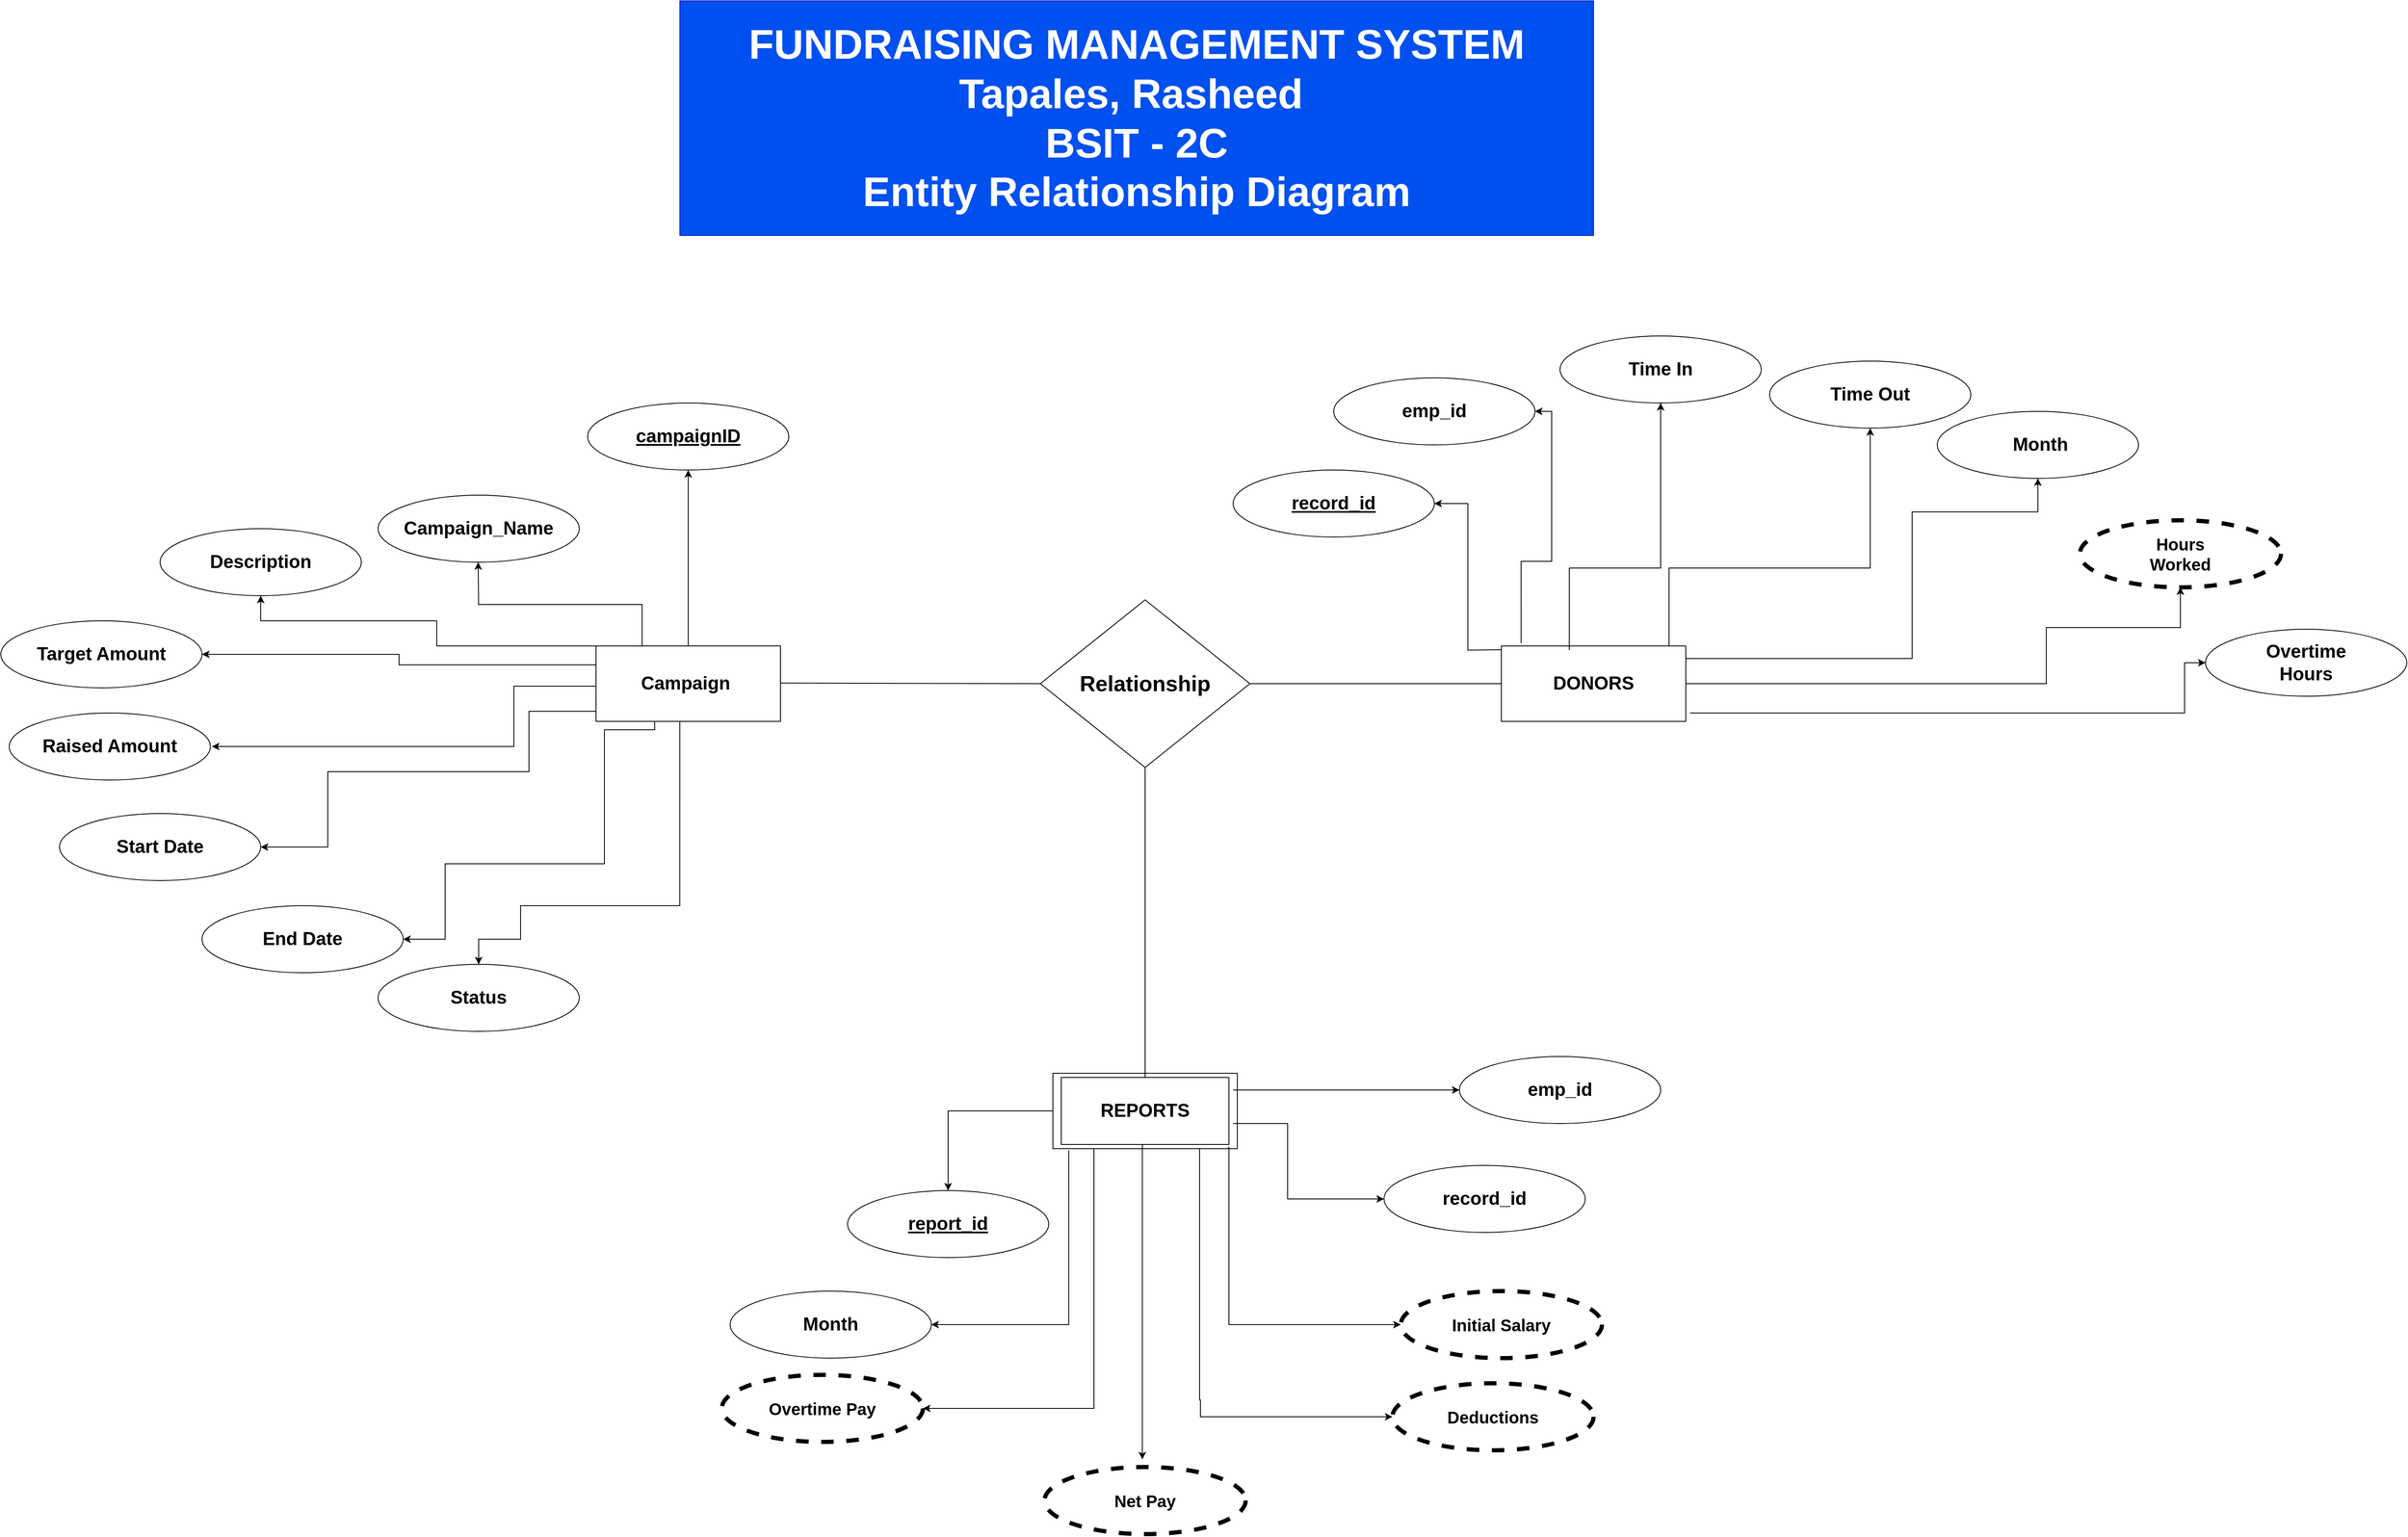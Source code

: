 <mxfile version="24.8.3">
  <diagram name="Page-1" id="g7HX3xHZX098qpuKRBNu">
    <mxGraphModel dx="2489" dy="2015" grid="1" gridSize="10" guides="1" tooltips="1" connect="1" arrows="1" fold="1" page="1" pageScale="1" pageWidth="850" pageHeight="1100" math="0" shadow="0">
      <root>
        <mxCell id="0" />
        <mxCell id="1" parent="0" />
        <mxCell id="pfuxYjEHpvVjRT3Tuvxd-3" value="&lt;font style=&quot;font-size: 49px;&quot;&gt;&lt;b style=&quot;&quot;&gt;&lt;font style=&quot;font-size: 49px;&quot;&gt;FUNDRAISING MANAGEMENT SYSTE&lt;/font&gt;&lt;/b&gt;&lt;b style=&quot;background-color: initial;&quot;&gt;&lt;font style=&quot;font-size: 49px;&quot;&gt;M&lt;/font&gt;&lt;/b&gt;&lt;/font&gt;&lt;div style=&quot;font-size: 49px;&quot;&gt;&lt;b style=&quot;background-color: initial;&quot;&gt;&lt;font style=&quot;font-size: 49px;&quot;&gt;Tapales, Rasheed&amp;nbsp;&lt;/font&gt;&lt;/b&gt;&lt;/div&gt;&lt;div style=&quot;font-size: 49px;&quot;&gt;&lt;b style=&quot;&quot;&gt;&lt;font style=&quot;font-size: 49px;&quot;&gt;BSIT - 2C&lt;br&gt;Entity Relationship Diagram&lt;/font&gt;&lt;/b&gt;&lt;/div&gt;" style="whiteSpace=wrap;html=1;align=center;fillColor=#0050ef;strokeColor=#001DBC;fontColor=#ffffff;" parent="1" vertex="1">
          <mxGeometry x="210" y="-550" width="1090" height="280" as="geometry" />
        </mxCell>
        <mxCell id="pfuxYjEHpvVjRT3Tuvxd-4" value="&lt;font size=&quot;1&quot; style=&quot;&quot;&gt;&lt;b style=&quot;font-size: 22px;&quot;&gt;Campaign&amp;nbsp;&lt;/b&gt;&lt;/font&gt;" style="whiteSpace=wrap;html=1;align=center;" parent="1" vertex="1">
          <mxGeometry x="110" y="220" width="220" height="90" as="geometry" />
        </mxCell>
        <mxCell id="pfuxYjEHpvVjRT3Tuvxd-12" value="&lt;font size=&quot;1&quot; style=&quot;&quot;&gt;&lt;b style=&quot;&quot;&gt;&lt;u style=&quot;font-size: 22px;&quot;&gt;campaignID&lt;/u&gt;&lt;/b&gt;&lt;/font&gt;" style="ellipse;whiteSpace=wrap;html=1;align=center;" parent="1" vertex="1">
          <mxGeometry x="100" y="-70" width="240" height="80" as="geometry" />
        </mxCell>
        <mxCell id="pfuxYjEHpvVjRT3Tuvxd-13" value="" style="edgeStyle=orthogonalEdgeStyle;rounded=0;orthogonalLoop=1;jettySize=auto;html=1;exitX=0.5;exitY=0;exitDx=0;exitDy=0;entryX=0.5;entryY=1;entryDx=0;entryDy=0;" parent="1" source="pfuxYjEHpvVjRT3Tuvxd-4" target="pfuxYjEHpvVjRT3Tuvxd-12" edge="1">
          <mxGeometry relative="1" as="geometry">
            <mxPoint x="370" y="185" as="sourcePoint" />
            <mxPoint x="210" y="90" as="targetPoint" />
          </mxGeometry>
        </mxCell>
        <mxCell id="pfuxYjEHpvVjRT3Tuvxd-14" value="&lt;font size=&quot;1&quot; style=&quot;&quot;&gt;&lt;b style=&quot;font-size: 22px;&quot;&gt;Campaign_Name&lt;/b&gt;&lt;/font&gt;" style="ellipse;whiteSpace=wrap;html=1;align=center;" parent="1" vertex="1">
          <mxGeometry x="-150" y="40" width="240" height="80" as="geometry" />
        </mxCell>
        <mxCell id="pfuxYjEHpvVjRT3Tuvxd-15" value="&lt;b style=&quot;&quot;&gt;&lt;font style=&quot;font-size: 22px;&quot;&gt;Description&lt;/font&gt;&lt;/b&gt;" style="ellipse;whiteSpace=wrap;html=1;align=center;" parent="1" vertex="1">
          <mxGeometry x="-410" y="80" width="240" height="80" as="geometry" />
        </mxCell>
        <mxCell id="pfuxYjEHpvVjRT3Tuvxd-16" value="&lt;b style=&quot;&quot;&gt;&lt;font style=&quot;font-size: 22px;&quot;&gt;Target Amount&lt;/font&gt;&lt;/b&gt;" style="ellipse;whiteSpace=wrap;html=1;align=center;" parent="1" vertex="1">
          <mxGeometry x="-600" y="190" width="240" height="80" as="geometry" />
        </mxCell>
        <mxCell id="pfuxYjEHpvVjRT3Tuvxd-21" value="" style="edgeStyle=orthogonalEdgeStyle;rounded=0;orthogonalLoop=1;jettySize=auto;html=1;exitX=0.25;exitY=0;exitDx=0;exitDy=0;" parent="1" source="pfuxYjEHpvVjRT3Tuvxd-4" edge="1">
          <mxGeometry relative="1" as="geometry">
            <mxPoint x="-30.59" y="260" as="sourcePoint" />
            <mxPoint x="-30.59" y="120" as="targetPoint" />
          </mxGeometry>
        </mxCell>
        <mxCell id="pfuxYjEHpvVjRT3Tuvxd-26" value="" style="edgeStyle=orthogonalEdgeStyle;rounded=0;orthogonalLoop=1;jettySize=auto;html=1;exitX=0;exitY=0;exitDx=0;exitDy=0;entryX=0.5;entryY=1;entryDx=0;entryDy=0;" parent="1" source="pfuxYjEHpvVjRT3Tuvxd-4" edge="1">
          <mxGeometry relative="1" as="geometry">
            <mxPoint x="100" y="220" as="sourcePoint" />
            <mxPoint x="-290" y="160" as="targetPoint" />
            <Array as="points">
              <mxPoint x="100" y="220" />
              <mxPoint x="-80" y="220" />
              <mxPoint x="-80" y="190" />
              <mxPoint x="-290" y="190" />
            </Array>
          </mxGeometry>
        </mxCell>
        <mxCell id="pfuxYjEHpvVjRT3Tuvxd-28" value="" style="edgeStyle=orthogonalEdgeStyle;rounded=0;orthogonalLoop=1;jettySize=auto;html=1;exitX=0;exitY=0.25;exitDx=0;exitDy=0;" parent="1" source="pfuxYjEHpvVjRT3Tuvxd-4" target="pfuxYjEHpvVjRT3Tuvxd-16" edge="1">
          <mxGeometry relative="1" as="geometry">
            <mxPoint x="100" y="249.76" as="sourcePoint" />
            <mxPoint x="-290" y="189.76" as="targetPoint" />
          </mxGeometry>
        </mxCell>
        <mxCell id="pfuxYjEHpvVjRT3Tuvxd-29" value="&lt;font size=&quot;1&quot; style=&quot;&quot;&gt;&lt;b style=&quot;font-size: 22px;&quot;&gt;Raised Amount&lt;/b&gt;&lt;/font&gt;" style="ellipse;whiteSpace=wrap;html=1;align=center;" parent="1" vertex="1">
          <mxGeometry x="-590" y="300" width="240" height="80" as="geometry" />
        </mxCell>
        <mxCell id="pfuxYjEHpvVjRT3Tuvxd-31" value="" style="edgeStyle=orthogonalEdgeStyle;rounded=0;orthogonalLoop=1;jettySize=auto;html=1;entryX=1;entryY=0.5;entryDx=0;entryDy=0;exitX=0;exitY=0.5;exitDx=0;exitDy=0;" parent="1" source="pfuxYjEHpvVjRT3Tuvxd-4" edge="1">
          <mxGeometry relative="1" as="geometry">
            <mxPoint x="100" y="268" as="sourcePoint" />
            <mxPoint x="-348.24" y="340" as="targetPoint" />
            <Array as="points">
              <mxPoint x="110" y="268" />
              <mxPoint x="12" y="268" />
              <mxPoint x="12" y="340" />
            </Array>
          </mxGeometry>
        </mxCell>
        <mxCell id="pfuxYjEHpvVjRT3Tuvxd-34" value="&lt;b style=&quot;&quot;&gt;&lt;font style=&quot;font-size: 22px;&quot;&gt;Start Date&lt;/font&gt;&lt;/b&gt;" style="ellipse;whiteSpace=wrap;html=1;align=center;" parent="1" vertex="1">
          <mxGeometry x="-530" y="420" width="240" height="80" as="geometry" />
        </mxCell>
        <mxCell id="pfuxYjEHpvVjRT3Tuvxd-35" value="&lt;b style=&quot;&quot;&gt;&lt;font style=&quot;font-size: 22px;&quot;&gt;End Date&lt;/font&gt;&lt;/b&gt;" style="ellipse;whiteSpace=wrap;html=1;align=center;" parent="1" vertex="1">
          <mxGeometry x="-360" y="530" width="240" height="80" as="geometry" />
        </mxCell>
        <mxCell id="pfuxYjEHpvVjRT3Tuvxd-36" value="" style="edgeStyle=orthogonalEdgeStyle;rounded=0;orthogonalLoop=1;jettySize=auto;html=1;exitX=0;exitY=0.75;exitDx=0;exitDy=0;entryX=1;entryY=0.5;entryDx=0;entryDy=0;" parent="1" source="pfuxYjEHpvVjRT3Tuvxd-4" edge="1">
          <mxGeometry relative="1" as="geometry">
            <mxPoint x="-160" y="580" as="sourcePoint" />
            <mxPoint x="-290" y="460" as="targetPoint" />
            <Array as="points">
              <mxPoint x="30" y="298" />
              <mxPoint x="30" y="370" />
              <mxPoint x="-210" y="370" />
              <mxPoint x="-210" y="460" />
            </Array>
          </mxGeometry>
        </mxCell>
        <mxCell id="pfuxYjEHpvVjRT3Tuvxd-41" value="" style="edgeStyle=orthogonalEdgeStyle;rounded=0;orthogonalLoop=1;jettySize=auto;html=1;entryX=1;entryY=0.5;entryDx=0;entryDy=0;exitX=0.318;exitY=1;exitDx=0;exitDy=0;exitPerimeter=0;" parent="1" source="pfuxYjEHpvVjRT3Tuvxd-4" edge="1" target="pfuxYjEHpvVjRT3Tuvxd-35">
          <mxGeometry relative="1" as="geometry">
            <mxPoint x="170" y="420" as="sourcePoint" />
            <mxPoint x="-70" y="660" as="targetPoint" />
            <Array as="points">
              <mxPoint x="180" y="320" />
              <mxPoint x="120" y="320" />
              <mxPoint x="120" y="480" />
              <mxPoint x="-70" y="480" />
              <mxPoint x="-70" y="570" />
            </Array>
          </mxGeometry>
        </mxCell>
        <mxCell id="pfuxYjEHpvVjRT3Tuvxd-43" value="&lt;font style=&quot;font-size: 26px;&quot;&gt;&lt;b&gt;Relationship&lt;/b&gt;&lt;/font&gt;" style="shape=rhombus;perimeter=rhombusPerimeter;whiteSpace=wrap;html=1;align=center;" parent="1" vertex="1">
          <mxGeometry x="640" y="165" width="250" height="200" as="geometry" />
        </mxCell>
        <mxCell id="pfuxYjEHpvVjRT3Tuvxd-45" value="" style="endArrow=none;html=1;rounded=0;entryX=0;entryY=0.5;entryDx=0;entryDy=0;" parent="1" target="pfuxYjEHpvVjRT3Tuvxd-43" edge="1">
          <mxGeometry relative="1" as="geometry">
            <mxPoint x="330" y="264.29" as="sourcePoint" />
            <mxPoint x="490" y="264.29" as="targetPoint" />
          </mxGeometry>
        </mxCell>
        <mxCell id="pfuxYjEHpvVjRT3Tuvxd-47" value="&lt;font size=&quot;1&quot; style=&quot;&quot;&gt;&lt;b style=&quot;font-size: 22px;&quot;&gt;DONORS&lt;/b&gt;&lt;/font&gt;" style="whiteSpace=wrap;html=1;align=center;" parent="1" vertex="1">
          <mxGeometry x="1190" y="220" width="220" height="90" as="geometry" />
        </mxCell>
        <mxCell id="pfuxYjEHpvVjRT3Tuvxd-49" value="" style="endArrow=none;html=1;rounded=0;entryX=0;entryY=0.5;entryDx=0;entryDy=0;exitX=1;exitY=0.5;exitDx=0;exitDy=0;" parent="1" source="pfuxYjEHpvVjRT3Tuvxd-43" target="pfuxYjEHpvVjRT3Tuvxd-47" edge="1">
          <mxGeometry relative="1" as="geometry">
            <mxPoint x="980" y="264.64" as="sourcePoint" />
            <mxPoint x="1380" y="265.35" as="targetPoint" />
          </mxGeometry>
        </mxCell>
        <mxCell id="pfuxYjEHpvVjRT3Tuvxd-52" value="&lt;font size=&quot;1&quot; style=&quot;&quot;&gt;&lt;b style=&quot;&quot;&gt;&lt;u style=&quot;font-size: 22px;&quot;&gt;record_id&lt;/u&gt;&lt;/b&gt;&lt;/font&gt;" style="ellipse;whiteSpace=wrap;html=1;align=center;" parent="1" vertex="1">
          <mxGeometry x="870" y="10" width="240" height="80" as="geometry" />
        </mxCell>
        <mxCell id="pfuxYjEHpvVjRT3Tuvxd-53" value="" style="edgeStyle=orthogonalEdgeStyle;rounded=0;orthogonalLoop=1;jettySize=auto;html=1;exitX=0.5;exitY=0;exitDx=0;exitDy=0;entryX=1;entryY=0.5;entryDx=0;entryDy=0;" parent="1" target="pfuxYjEHpvVjRT3Tuvxd-52" edge="1">
          <mxGeometry relative="1" as="geometry">
            <mxPoint x="1190" y="224.5" as="sourcePoint" />
            <mxPoint x="1080" y="49.5" as="targetPoint" />
          </mxGeometry>
        </mxCell>
        <mxCell id="pfuxYjEHpvVjRT3Tuvxd-54" value="&lt;font size=&quot;1&quot; style=&quot;&quot;&gt;&lt;b style=&quot;&quot;&gt;&lt;span style=&quot;font-size: 22px;&quot;&gt;emp_id&lt;/span&gt;&lt;/b&gt;&lt;/font&gt;" style="ellipse;whiteSpace=wrap;html=1;align=center;" parent="1" vertex="1">
          <mxGeometry x="990" y="-100" width="240" height="80" as="geometry" />
        </mxCell>
        <mxCell id="pfuxYjEHpvVjRT3Tuvxd-56" value="&lt;font size=&quot;1&quot; style=&quot;&quot;&gt;&lt;b style=&quot;font-size: 22px;&quot;&gt;Time In&lt;/b&gt;&lt;/font&gt;" style="ellipse;whiteSpace=wrap;html=1;align=center;" parent="1" vertex="1">
          <mxGeometry x="1260" y="-150" width="240" height="80" as="geometry" />
        </mxCell>
        <mxCell id="pfuxYjEHpvVjRT3Tuvxd-57" value="&lt;span style=&quot;font-size: 22px;&quot;&gt;&lt;b&gt;Time Out&lt;/b&gt;&lt;/span&gt;" style="ellipse;whiteSpace=wrap;html=1;align=center;" parent="1" vertex="1">
          <mxGeometry x="1510" y="-120" width="240" height="80" as="geometry" />
        </mxCell>
        <mxCell id="pfuxYjEHpvVjRT3Tuvxd-58" value="&lt;span style=&quot;font-size: 22px;&quot;&gt;&lt;b&gt;&amp;nbsp;Month&lt;/b&gt;&lt;/span&gt;" style="ellipse;whiteSpace=wrap;html=1;align=center;" parent="1" vertex="1">
          <mxGeometry x="1710" y="-60" width="240" height="80" as="geometry" />
        </mxCell>
        <mxCell id="pfuxYjEHpvVjRT3Tuvxd-60" value="&lt;span style=&quot;font-size: 22px;&quot;&gt;&lt;b&gt;Overtime&lt;/b&gt;&lt;/span&gt;&lt;div&gt;&lt;span style=&quot;font-size: 22px;&quot;&gt;&lt;b&gt;Hours&lt;/b&gt;&lt;/span&gt;&lt;/div&gt;" style="ellipse;whiteSpace=wrap;html=1;align=center;" parent="1" vertex="1">
          <mxGeometry x="2030" y="200" width="240" height="80" as="geometry" />
        </mxCell>
        <mxCell id="pfuxYjEHpvVjRT3Tuvxd-61" value="" style="edgeStyle=orthogonalEdgeStyle;rounded=0;orthogonalLoop=1;jettySize=auto;html=1;exitX=0.107;exitY=-0.037;exitDx=0;exitDy=0;entryX=1;entryY=0.5;entryDx=0;entryDy=0;exitPerimeter=0;" parent="1" source="pfuxYjEHpvVjRT3Tuvxd-47" target="pfuxYjEHpvVjRT3Tuvxd-54" edge="1">
          <mxGeometry relative="1" as="geometry">
            <mxPoint x="1330" y="119.44" as="sourcePoint" />
            <mxPoint x="1250" y="-55.06" as="targetPoint" />
            <Array as="points">
              <mxPoint x="1213" y="119" />
              <mxPoint x="1250" y="119" />
              <mxPoint x="1250" y="-60" />
            </Array>
          </mxGeometry>
        </mxCell>
        <mxCell id="pfuxYjEHpvVjRT3Tuvxd-62" value="&lt;b style=&quot;font-size: 20px;&quot;&gt;&lt;font style=&quot;font-size: 20px;&quot;&gt;&amp;nbsp;&lt;/font&gt;&lt;/b&gt;&lt;b style=&quot;font-size: 20px; background-color: initial;&quot;&gt;Hours&amp;nbsp;&lt;/b&gt;&lt;div style=&quot;font-size: 20px;&quot;&gt;&lt;b style=&quot;&quot;&gt;&lt;font style=&quot;font-size: 20px;&quot;&gt;Worked&lt;/font&gt;&lt;/b&gt;&lt;/div&gt;" style="ellipse;whiteSpace=wrap;html=1;align=center;dashed=1;strokeWidth=5;" parent="1" vertex="1">
          <mxGeometry x="1880" y="70" width="240" height="80" as="geometry" />
        </mxCell>
        <mxCell id="pfuxYjEHpvVjRT3Tuvxd-63" value="" style="edgeStyle=orthogonalEdgeStyle;rounded=0;orthogonalLoop=1;jettySize=auto;html=1;exitX=0.107;exitY=-0.037;exitDx=0;exitDy=0;exitPerimeter=0;entryX=0.5;entryY=1;entryDx=0;entryDy=0;" parent="1" target="pfuxYjEHpvVjRT3Tuvxd-56" edge="1">
          <mxGeometry relative="1" as="geometry">
            <mxPoint x="1271" y="225" as="sourcePoint" />
            <mxPoint x="1390" y="-40" as="targetPoint" />
            <Array as="points">
              <mxPoint x="1271" y="127" />
              <mxPoint x="1380" y="127" />
            </Array>
          </mxGeometry>
        </mxCell>
        <mxCell id="pfuxYjEHpvVjRT3Tuvxd-64" value="" style="edgeStyle=orthogonalEdgeStyle;rounded=0;orthogonalLoop=1;jettySize=auto;html=1;entryX=0.5;entryY=1;entryDx=0;entryDy=0;" parent="1" target="pfuxYjEHpvVjRT3Tuvxd-57" edge="1">
          <mxGeometry relative="1" as="geometry">
            <mxPoint x="1360" y="220" as="sourcePoint" />
            <mxPoint x="1640" y="40" as="targetPoint" />
            <Array as="points">
              <mxPoint x="1360" y="220" />
              <mxPoint x="1390" y="220" />
              <mxPoint x="1390" y="127" />
              <mxPoint x="1630" y="127" />
            </Array>
          </mxGeometry>
        </mxCell>
        <mxCell id="pfuxYjEHpvVjRT3Tuvxd-66" value="" style="edgeStyle=orthogonalEdgeStyle;rounded=0;orthogonalLoop=1;jettySize=auto;html=1;exitX=1;exitY=0.5;exitDx=0;exitDy=0;entryX=0.5;entryY=1;entryDx=0;entryDy=0;" parent="1" edge="1">
          <mxGeometry relative="1" as="geometry">
            <mxPoint x="1410" y="235" as="sourcePoint" />
            <mxPoint x="1830" y="20" as="targetPoint" />
            <Array as="points">
              <mxPoint x="1680" y="235" />
              <mxPoint x="1680" y="60" />
              <mxPoint x="1830" y="60" />
            </Array>
          </mxGeometry>
        </mxCell>
        <mxCell id="pfuxYjEHpvVjRT3Tuvxd-67" value="" style="edgeStyle=orthogonalEdgeStyle;rounded=0;orthogonalLoop=1;jettySize=auto;html=1;exitX=1;exitY=0.5;exitDx=0;exitDy=0;entryX=0.5;entryY=1;entryDx=0;entryDy=0;" parent="1" source="pfuxYjEHpvVjRT3Tuvxd-47" target="pfuxYjEHpvVjRT3Tuvxd-62" edge="1">
          <mxGeometry relative="1" as="geometry">
            <mxPoint x="1570" y="372.5" as="sourcePoint" />
            <mxPoint x="1990" y="157.5" as="targetPoint" />
            <Array as="points">
              <mxPoint x="1840" y="265" />
              <mxPoint x="1840" y="198" />
              <mxPoint x="2000" y="198" />
            </Array>
          </mxGeometry>
        </mxCell>
        <mxCell id="pfuxYjEHpvVjRT3Tuvxd-68" value="" style="edgeStyle=orthogonalEdgeStyle;rounded=0;orthogonalLoop=1;jettySize=auto;html=1;exitX=1;exitY=0.5;exitDx=0;exitDy=0;entryX=0;entryY=0.5;entryDx=0;entryDy=0;" parent="1" target="pfuxYjEHpvVjRT3Tuvxd-60" edge="1">
          <mxGeometry relative="1" as="geometry">
            <mxPoint x="1415" y="300" as="sourcePoint" />
            <mxPoint x="2010" y="240" as="targetPoint" />
            <Array as="points">
              <mxPoint x="2005" y="300" />
              <mxPoint x="2005" y="240" />
            </Array>
          </mxGeometry>
        </mxCell>
        <mxCell id="pfuxYjEHpvVjRT3Tuvxd-70" value="&lt;font size=&quot;1&quot; style=&quot;&quot;&gt;&lt;b style=&quot;font-size: 22px;&quot;&gt;EMPLOYEE&lt;/b&gt;&lt;/font&gt;" style="whiteSpace=wrap;html=1;align=center;" parent="1" vertex="1">
          <mxGeometry x="655" y="730" width="220" height="90" as="geometry" />
        </mxCell>
        <mxCell id="pfuxYjEHpvVjRT3Tuvxd-71" value="&lt;span style=&quot;font-size: 22px;&quot;&gt;&lt;b&gt;REPORTS&lt;/b&gt;&lt;/span&gt;" style="whiteSpace=wrap;html=1;align=center;" parent="1" vertex="1">
          <mxGeometry x="665" y="735" width="200" height="80" as="geometry" />
        </mxCell>
        <mxCell id="pfuxYjEHpvVjRT3Tuvxd-72" value="" style="endArrow=none;html=1;rounded=0;entryX=0.5;entryY=0;entryDx=0;entryDy=0;exitX=0.5;exitY=1;exitDx=0;exitDy=0;" parent="1" source="pfuxYjEHpvVjRT3Tuvxd-43" target="pfuxYjEHpvVjRT3Tuvxd-71" edge="1">
          <mxGeometry relative="1" as="geometry">
            <mxPoint x="720" y="450" as="sourcePoint" />
            <mxPoint x="1020" y="450" as="targetPoint" />
          </mxGeometry>
        </mxCell>
        <mxCell id="pfuxYjEHpvVjRT3Tuvxd-73" value="&lt;font size=&quot;1&quot; style=&quot;&quot;&gt;&lt;b style=&quot;&quot;&gt;&lt;u style=&quot;font-size: 22px;&quot;&gt;report_id&lt;/u&gt;&lt;/b&gt;&lt;/font&gt;" style="ellipse;whiteSpace=wrap;html=1;align=center;" parent="1" vertex="1">
          <mxGeometry x="410" y="870" width="240" height="80" as="geometry" />
        </mxCell>
        <mxCell id="pfuxYjEHpvVjRT3Tuvxd-74" value="" style="edgeStyle=orthogonalEdgeStyle;rounded=0;orthogonalLoop=1;jettySize=auto;html=1;exitX=0;exitY=0.5;exitDx=0;exitDy=0;entryX=0.5;entryY=0;entryDx=0;entryDy=0;" parent="1" source="pfuxYjEHpvVjRT3Tuvxd-70" target="pfuxYjEHpvVjRT3Tuvxd-73" edge="1">
          <mxGeometry relative="1" as="geometry">
            <mxPoint x="470" y="820" as="sourcePoint" />
            <mxPoint x="470" y="610" as="targetPoint" />
          </mxGeometry>
        </mxCell>
        <mxCell id="pfuxYjEHpvVjRT3Tuvxd-76" value="" style="edgeStyle=orthogonalEdgeStyle;rounded=0;orthogonalLoop=1;jettySize=auto;html=1;exitX=1;exitY=0.5;exitDx=0;exitDy=0;entryX=0;entryY=0.5;entryDx=0;entryDy=0;" parent="1" target="pfuxYjEHpvVjRT3Tuvxd-89" edge="1">
          <mxGeometry relative="1" as="geometry">
            <mxPoint x="870" y="790" as="sourcePoint" />
            <mxPoint x="1025" y="885" as="targetPoint" />
            <Array as="points">
              <mxPoint x="935" y="790" />
              <mxPoint x="935" y="880" />
            </Array>
          </mxGeometry>
        </mxCell>
        <mxCell id="pfuxYjEHpvVjRT3Tuvxd-77" value="&lt;span style=&quot;font-size: 22px;&quot;&gt;&lt;b&gt;Month&lt;/b&gt;&lt;/span&gt;" style="ellipse;whiteSpace=wrap;html=1;align=center;" parent="1" vertex="1">
          <mxGeometry x="270" y="990" width="240" height="80" as="geometry" />
        </mxCell>
        <mxCell id="pfuxYjEHpvVjRT3Tuvxd-79" value="&lt;span style=&quot;font-size: 20px;&quot;&gt;&lt;b&gt;Initial Salary&lt;/b&gt;&lt;/span&gt;" style="ellipse;whiteSpace=wrap;html=1;align=center;dashed=1;strokeWidth=5;" parent="1" vertex="1">
          <mxGeometry x="1070" y="990" width="240" height="80" as="geometry" />
        </mxCell>
        <mxCell id="pfuxYjEHpvVjRT3Tuvxd-80" value="" style="edgeStyle=orthogonalEdgeStyle;rounded=0;orthogonalLoop=1;jettySize=auto;html=1;entryX=1;entryY=0.5;entryDx=0;entryDy=0;exitX=0.086;exitY=1.022;exitDx=0;exitDy=0;exitPerimeter=0;" parent="1" source="pfuxYjEHpvVjRT3Tuvxd-70" target="pfuxYjEHpvVjRT3Tuvxd-77" edge="1">
          <mxGeometry relative="1" as="geometry">
            <mxPoint x="730" y="920" as="sourcePoint" />
            <mxPoint x="630" y="1115" as="targetPoint" />
            <Array as="points">
              <mxPoint x="674" y="1030" />
            </Array>
          </mxGeometry>
        </mxCell>
        <mxCell id="pfuxYjEHpvVjRT3Tuvxd-81" value="" style="edgeStyle=orthogonalEdgeStyle;rounded=0;orthogonalLoop=1;jettySize=auto;html=1;entryX=0;entryY=0.5;entryDx=0;entryDy=0;exitX=0.949;exitY=0.983;exitDx=0;exitDy=0;exitPerimeter=0;" parent="1" source="pfuxYjEHpvVjRT3Tuvxd-70" target="pfuxYjEHpvVjRT3Tuvxd-79" edge="1">
          <mxGeometry relative="1" as="geometry">
            <mxPoint x="865" y="830" as="sourcePoint" />
            <mxPoint x="701" y="1038" as="targetPoint" />
            <Array as="points">
              <mxPoint x="865" y="1030" />
            </Array>
          </mxGeometry>
        </mxCell>
        <mxCell id="pfuxYjEHpvVjRT3Tuvxd-82" value="&lt;div&gt;&lt;br&gt;&lt;/div&gt;&lt;div&gt;&lt;br&gt;&lt;/div&gt;" style="edgeLabel;html=1;align=center;verticalAlign=middle;resizable=0;points=[];" parent="pfuxYjEHpvVjRT3Tuvxd-81" vertex="1" connectable="0">
          <mxGeometry x="-0.102" y="7" relative="1" as="geometry">
            <mxPoint as="offset" />
          </mxGeometry>
        </mxCell>
        <mxCell id="pfuxYjEHpvVjRT3Tuvxd-83" value="" style="edgeStyle=orthogonalEdgeStyle;rounded=0;orthogonalLoop=1;jettySize=auto;html=1;exitX=0.086;exitY=1.022;exitDx=0;exitDy=0;exitPerimeter=0;" parent="1" edge="1">
          <mxGeometry relative="1" as="geometry">
            <mxPoint x="704" y="820" as="sourcePoint" />
            <mxPoint x="500" y="1130" as="targetPoint" />
            <Array as="points">
              <mxPoint x="704" y="1130" />
            </Array>
          </mxGeometry>
        </mxCell>
        <mxCell id="pfuxYjEHpvVjRT3Tuvxd-85" value="&lt;span style=&quot;font-size: 20px;&quot;&gt;&lt;b&gt;Overtime Pay&lt;/b&gt;&lt;/span&gt;" style="ellipse;whiteSpace=wrap;html=1;align=center;dashed=1;strokeWidth=5;" parent="1" vertex="1">
          <mxGeometry x="260" y="1090" width="240" height="80" as="geometry" />
        </mxCell>
        <mxCell id="pfuxYjEHpvVjRT3Tuvxd-86" value="&lt;span style=&quot;font-size: 20px;&quot;&gt;&lt;b&gt;Deductions&lt;/b&gt;&lt;/span&gt;" style="ellipse;whiteSpace=wrap;html=1;align=center;dashed=1;strokeWidth=5;" parent="1" vertex="1">
          <mxGeometry x="1060" y="1100" width="240" height="80" as="geometry" />
        </mxCell>
        <mxCell id="pfuxYjEHpvVjRT3Tuvxd-87" value="" style="edgeStyle=orthogonalEdgeStyle;rounded=0;orthogonalLoop=1;jettySize=auto;html=1;exitX=0.949;exitY=0.983;exitDx=0;exitDy=0;exitPerimeter=0;" parent="1" edge="1">
          <mxGeometry relative="1" as="geometry">
            <mxPoint x="830" y="820" as="sourcePoint" />
            <mxPoint x="1060" y="1140" as="targetPoint" />
            <Array as="points">
              <mxPoint x="830" y="1120" />
              <mxPoint x="831" y="1032" />
            </Array>
          </mxGeometry>
        </mxCell>
        <mxCell id="pfuxYjEHpvVjRT3Tuvxd-88" value="&lt;div&gt;&lt;br&gt;&lt;/div&gt;&lt;div&gt;&lt;br&gt;&lt;/div&gt;" style="edgeLabel;html=1;align=center;verticalAlign=middle;resizable=0;points=[];" parent="pfuxYjEHpvVjRT3Tuvxd-87" vertex="1" connectable="0">
          <mxGeometry x="-0.102" y="7" relative="1" as="geometry">
            <mxPoint as="offset" />
          </mxGeometry>
        </mxCell>
        <mxCell id="pfuxYjEHpvVjRT3Tuvxd-89" value="&lt;span style=&quot;font-size: 22px;&quot;&gt;&lt;b&gt;record_id&lt;/b&gt;&lt;/span&gt;" style="ellipse;whiteSpace=wrap;html=1;align=center;" parent="1" vertex="1">
          <mxGeometry x="1050" y="840" width="240" height="80" as="geometry" />
        </mxCell>
        <mxCell id="pfuxYjEHpvVjRT3Tuvxd-92" value="" style="edgeStyle=orthogonalEdgeStyle;rounded=0;orthogonalLoop=1;jettySize=auto;html=1;exitX=1;exitY=0.5;exitDx=0;exitDy=0;" parent="1" edge="1">
          <mxGeometry relative="1" as="geometry">
            <mxPoint x="870" y="750" as="sourcePoint" />
            <mxPoint x="1140" y="750" as="targetPoint" />
            <Array as="points">
              <mxPoint x="1050" y="750" />
            </Array>
          </mxGeometry>
        </mxCell>
        <mxCell id="pfuxYjEHpvVjRT3Tuvxd-93" value="&lt;span style=&quot;font-size: 22px;&quot;&gt;&lt;b&gt;emp_id&lt;/b&gt;&lt;/span&gt;" style="ellipse;whiteSpace=wrap;html=1;align=center;" parent="1" vertex="1">
          <mxGeometry x="1140" y="710" width="240" height="80" as="geometry" />
        </mxCell>
        <mxCell id="pfuxYjEHpvVjRT3Tuvxd-96" value="&lt;span style=&quot;font-size: 20px;&quot;&gt;&lt;b&gt;Net Pay&lt;/b&gt;&lt;/span&gt;" style="ellipse;whiteSpace=wrap;html=1;align=center;dashed=1;strokeWidth=5;" parent="1" vertex="1">
          <mxGeometry x="645" y="1200" width="240" height="80" as="geometry" />
        </mxCell>
        <mxCell id="pfuxYjEHpvVjRT3Tuvxd-97" value="" style="edgeStyle=orthogonalEdgeStyle;rounded=0;orthogonalLoop=1;jettySize=auto;html=1;exitX=0.462;exitY=1.046;exitDx=0;exitDy=0;exitPerimeter=0;" parent="1" edge="1">
          <mxGeometry relative="1" as="geometry">
            <mxPoint x="758.32" y="815.0" as="sourcePoint" />
            <mxPoint x="761.68" y="1190.86" as="targetPoint" />
            <Array as="points">
              <mxPoint x="761.68" y="814.86" />
            </Array>
          </mxGeometry>
        </mxCell>
        <mxCell id="8vfYNN8m2X1Iui8L_l5A-1" value="&lt;b style=&quot;&quot;&gt;&lt;font style=&quot;font-size: 22px;&quot;&gt;Status&lt;/font&gt;&lt;/b&gt;" style="ellipse;whiteSpace=wrap;html=1;align=center;" vertex="1" parent="1">
          <mxGeometry x="-150" y="600" width="240" height="80" as="geometry" />
        </mxCell>
        <mxCell id="8vfYNN8m2X1Iui8L_l5A-2" value="" style="edgeStyle=orthogonalEdgeStyle;rounded=0;orthogonalLoop=1;jettySize=auto;html=1;" edge="1" parent="1">
          <mxGeometry relative="1" as="geometry">
            <mxPoint x="209.94" y="310" as="sourcePoint" />
            <mxPoint x="-30" y="600" as="targetPoint" />
            <Array as="points">
              <mxPoint x="210" y="530" />
              <mxPoint x="20" y="530" />
              <mxPoint x="20" y="570" />
            </Array>
          </mxGeometry>
        </mxCell>
      </root>
    </mxGraphModel>
  </diagram>
</mxfile>
